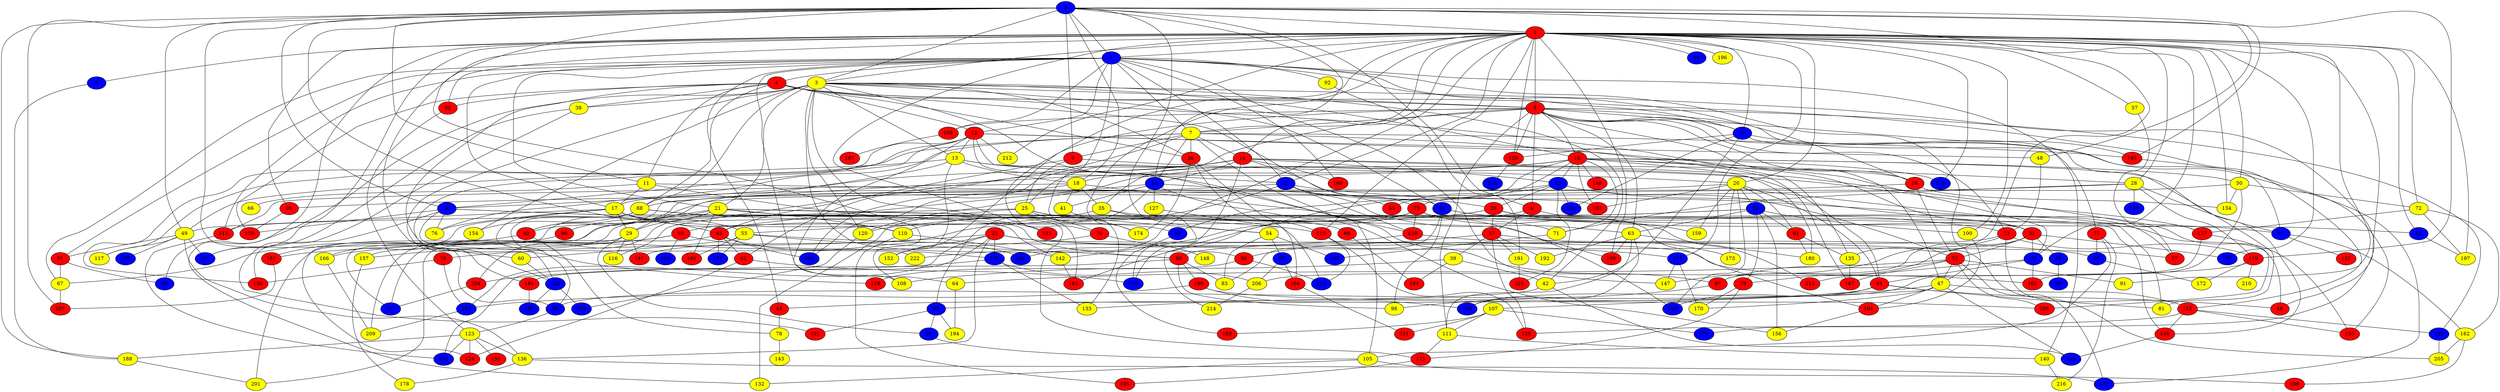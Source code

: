 graph {
0 [style = filled fillcolor = blue];
1 [style = filled fillcolor = red];
2 [style = filled fillcolor = blue];
3 [style = filled fillcolor = yellow];
4 [style = filled fillcolor = red];
5 [style = filled fillcolor = red];
6 [style = filled fillcolor = red];
7 [style = filled fillcolor = yellow];
8 [style = filled fillcolor = blue];
9 [style = filled fillcolor = red];
10 [style = filled fillcolor = red];
11 [style = filled fillcolor = yellow];
12 [style = filled fillcolor = red];
13 [style = filled fillcolor = yellow];
14 [style = filled fillcolor = red];
15 [style = filled fillcolor = blue];
16 [style = filled fillcolor = blue];
17 [style = filled fillcolor = yellow];
18 [style = filled fillcolor = yellow];
19 [style = filled fillcolor = blue];
20 [style = filled fillcolor = yellow];
21 [style = filled fillcolor = yellow];
22 [style = filled fillcolor = blue];
23 [style = filled fillcolor = red];
24 [style = filled fillcolor = red];
25 [style = filled fillcolor = yellow];
26 [style = filled fillcolor = red];
27 [style = filled fillcolor = red];
28 [style = filled fillcolor = yellow];
29 [style = filled fillcolor = yellow];
30 [style = filled fillcolor = blue];
31 [style = filled fillcolor = red];
32 [style = filled fillcolor = red];
33 [style = filled fillcolor = blue];
34 [style = filled fillcolor = blue];
35 [style = filled fillcolor = yellow];
36 [style = filled fillcolor = red];
37 [style = filled fillcolor = red];
38 [style = filled fillcolor = yellow];
39 [style = filled fillcolor = yellow];
40 [style = filled fillcolor = red];
41 [style = filled fillcolor = yellow];
42 [style = filled fillcolor = yellow];
43 [style = filled fillcolor = red];
44 [style = filled fillcolor = red];
45 [style = filled fillcolor = red];
46 [style = filled fillcolor = red];
47 [style = filled fillcolor = yellow];
48 [style = filled fillcolor = yellow];
49 [style = filled fillcolor = yellow];
50 [style = filled fillcolor = yellow];
51 [style = filled fillcolor = red];
52 [style = filled fillcolor = red];
53 [style = filled fillcolor = red];
54 [style = filled fillcolor = yellow];
55 [style = filled fillcolor = yellow];
56 [style = filled fillcolor = red];
57 [style = filled fillcolor = yellow];
58 [style = filled fillcolor = blue];
59 [style = filled fillcolor = blue];
60 [style = filled fillcolor = yellow];
61 [style = filled fillcolor = red];
62 [style = filled fillcolor = red];
63 [style = filled fillcolor = yellow];
64 [style = filled fillcolor = yellow];
65 [style = filled fillcolor = blue];
66 [style = filled fillcolor = yellow];
67 [style = filled fillcolor = yellow];
68 [style = filled fillcolor = blue];
69 [style = filled fillcolor = red];
70 [style = filled fillcolor = red];
71 [style = filled fillcolor = yellow];
72 [style = filled fillcolor = yellow];
73 [style = filled fillcolor = red];
74 [style = filled fillcolor = red];
75 [style = filled fillcolor = red];
76 [style = filled fillcolor = yellow];
77 [style = filled fillcolor = red];
78 [style = filled fillcolor = yellow];
79 [style = filled fillcolor = red];
80 [style = filled fillcolor = red];
81 [style = filled fillcolor = yellow];
82 [style = filled fillcolor = blue];
83 [style = filled fillcolor = yellow];
84 [style = filled fillcolor = blue];
85 [style = filled fillcolor = blue];
86 [style = filled fillcolor = blue];
87 [style = filled fillcolor = blue];
88 [style = filled fillcolor = yellow];
89 [style = filled fillcolor = blue];
90 [style = filled fillcolor = red];
91 [style = filled fillcolor = yellow];
92 [style = filled fillcolor = yellow];
93 [style = filled fillcolor = red];
94 [style = filled fillcolor = blue];
95 [style = filled fillcolor = red];
96 [style = filled fillcolor = blue];
97 [style = filled fillcolor = red];
98 [style = filled fillcolor = yellow];
99 [style = filled fillcolor = blue];
100 [style = filled fillcolor = yellow];
101 [style = filled fillcolor = red];
102 [style = filled fillcolor = red];
103 [style = filled fillcolor = red];
104 [style = filled fillcolor = red];
105 [style = filled fillcolor = yellow];
106 [style = filled fillcolor = red];
107 [style = filled fillcolor = yellow];
108 [style = filled fillcolor = yellow];
109 [style = filled fillcolor = red];
110 [style = filled fillcolor = yellow];
111 [style = filled fillcolor = yellow];
112 [style = filled fillcolor = red];
113 [style = filled fillcolor = red];
114 [style = filled fillcolor = blue];
115 [style = filled fillcolor = red];
116 [style = filled fillcolor = yellow];
117 [style = filled fillcolor = yellow];
118 [style = filled fillcolor = red];
119 [style = filled fillcolor = red];
120 [style = filled fillcolor = yellow];
121 [style = filled fillcolor = red];
122 [style = filled fillcolor = blue];
123 [style = filled fillcolor = yellow];
124 [style = filled fillcolor = red];
125 [style = filled fillcolor = red];
126 [style = filled fillcolor = blue];
127 [style = filled fillcolor = yellow];
128 [style = filled fillcolor = blue];
129 [style = filled fillcolor = red];
130 [style = filled fillcolor = blue];
131 [style = filled fillcolor = blue];
132 [style = filled fillcolor = yellow];
133 [style = filled fillcolor = yellow];
134 [style = filled fillcolor = yellow];
135 [style = filled fillcolor = yellow];
136 [style = filled fillcolor = yellow];
137 [style = filled fillcolor = red];
138 [style = filled fillcolor = blue];
139 [style = filled fillcolor = red];
140 [style = filled fillcolor = yellow];
141 [style = filled fillcolor = red];
142 [style = filled fillcolor = yellow];
143 [style = filled fillcolor = yellow];
144 [style = filled fillcolor = red];
145 [style = filled fillcolor = red];
146 [style = filled fillcolor = red];
147 [style = filled fillcolor = yellow];
148 [style = filled fillcolor = yellow];
149 [style = filled fillcolor = blue];
150 [style = filled fillcolor = red];
151 [style = filled fillcolor = red];
152 [style = filled fillcolor = yellow];
153 [style = filled fillcolor = red];
154 [style = filled fillcolor = yellow];
155 [style = filled fillcolor = red];
156 [style = filled fillcolor = yellow];
157 [style = filled fillcolor = yellow];
158 [style = filled fillcolor = red];
159 [style = filled fillcolor = yellow];
160 [style = filled fillcolor = red];
161 [style = filled fillcolor = red];
162 [style = filled fillcolor = yellow];
163 [style = filled fillcolor = red];
164 [style = filled fillcolor = red];
165 [style = filled fillcolor = blue];
166 [style = filled fillcolor = yellow];
167 [style = filled fillcolor = red];
168 [style = filled fillcolor = blue];
169 [style = filled fillcolor = red];
170 [style = filled fillcolor = yellow];
171 [style = filled fillcolor = blue];
172 [style = filled fillcolor = yellow];
173 [style = filled fillcolor = yellow];
174 [style = filled fillcolor = yellow];
175 [style = filled fillcolor = red];
176 [style = filled fillcolor = blue];
177 [style = filled fillcolor = blue];
178 [style = filled fillcolor = yellow];
179 [style = filled fillcolor = blue];
180 [style = filled fillcolor = yellow];
181 [style = filled fillcolor = blue];
182 [style = filled fillcolor = blue];
183 [style = filled fillcolor = red];
184 [style = filled fillcolor = red];
185 [style = filled fillcolor = red];
186 [style = filled fillcolor = red];
187 [style = filled fillcolor = blue];
188 [style = filled fillcolor = yellow];
189 [style = filled fillcolor = blue];
190 [style = filled fillcolor = red];
191 [style = filled fillcolor = yellow];
192 [style = filled fillcolor = yellow];
193 [style = filled fillcolor = red];
194 [style = filled fillcolor = yellow];
195 [style = filled fillcolor = red];
196 [style = filled fillcolor = yellow];
197 [style = filled fillcolor = yellow];
198 [style = filled fillcolor = blue];
199 [style = filled fillcolor = blue];
200 [style = filled fillcolor = blue];
201 [style = filled fillcolor = yellow];
202 [style = filled fillcolor = blue];
203 [style = filled fillcolor = blue];
204 [style = filled fillcolor = red];
205 [style = filled fillcolor = yellow];
206 [style = filled fillcolor = yellow];
207 [style = filled fillcolor = red];
208 [style = filled fillcolor = red];
209 [style = filled fillcolor = yellow];
210 [style = filled fillcolor = yellow];
211 [style = filled fillcolor = red];
212 [style = filled fillcolor = yellow];
213 [style = filled fillcolor = red];
214 [style = filled fillcolor = yellow];
215 [style = filled fillcolor = blue];
216 [style = filled fillcolor = yellow];
217 [style = filled fillcolor = blue];
218 [style = filled fillcolor = blue];
219 [style = filled fillcolor = blue];
220 [style = filled fillcolor = blue];
221 [style = filled fillcolor = red];
222 [style = filled fillcolor = yellow];
0 -- 6;
0 -- 3;
0 -- 2;
0 -- 1;
3 -- 10;
0 -- 9;
0 -- 11;
0 -- 16;
0 -- 18;
0 -- 30;
0 -- 48;
0 -- 49;
0 -- 54;
0 -- 55;
0 -- 96;
0 -- 108;
0 -- 119;
0 -- 135;
0 -- 145;
0 -- 188;
0 -- 207;
1 -- 2;
1 -- 3;
1 -- 5;
1 -- 7;
1 -- 8;
1 -- 14;
1 -- 19;
1 -- 20;
1 -- 22;
1 -- 28;
1 -- 33;
1 -- 46;
1 -- 50;
1 -- 52;
1 -- 57;
1 -- 60;
1 -- 70;
1 -- 72;
1 -- 82;
1 -- 91;
1 -- 94;
1 -- 95;
1 -- 100;
1 -- 109;
1 -- 114;
1 -- 115;
1 -- 129;
1 -- 132;
1 -- 134;
1 -- 151;
1 -- 168;
1 -- 174;
1 -- 176;
1 -- 181;
1 -- 187;
1 -- 196;
1 -- 197;
1 -- 212;
2 -- 4;
2 -- 7;
2 -- 12;
2 -- 17;
2 -- 19;
2 -- 21;
2 -- 22;
2 -- 24;
2 -- 45;
2 -- 47;
2 -- 51;
2 -- 64;
2 -- 67;
2 -- 92;
2 -- 106;
2 -- 113;
2 -- 133;
2 -- 140;
2 -- 147;
2 -- 160;
3 -- 5;
3 -- 13;
3 -- 21;
3 -- 36;
3 -- 38;
3 -- 42;
3 -- 56;
3 -- 58;
3 -- 59;
3 -- 88;
3 -- 97;
3 -- 120;
3 -- 154;
3 -- 163;
3 -- 171;
3 -- 184;
4 -- 5;
4 -- 11;
4 -- 12;
4 -- 36;
4 -- 38;
4 -- 52;
4 -- 75;
4 -- 88;
4 -- 112;
4 -- 118;
4 -- 135;
4 -- 158;
5 -- 6;
5 -- 7;
5 -- 10;
5 -- 19;
5 -- 24;
5 -- 35;
5 -- 47;
5 -- 63;
5 -- 73;
5 -- 77;
5 -- 87;
5 -- 106;
5 -- 111;
5 -- 129;
5 -- 145;
5 -- 152;
5 -- 182;
6 -- 37;
6 -- 81;
6 -- 163;
7 -- 9;
7 -- 14;
7 -- 16;
7 -- 36;
7 -- 62;
7 -- 76;
7 -- 105;
7 -- 117;
7 -- 145;
7 -- 167;
8 -- 188;
9 -- 20;
9 -- 25;
9 -- 43;
10 -- 15;
10 -- 18;
10 -- 28;
10 -- 31;
10 -- 40;
10 -- 50;
10 -- 71;
10 -- 89;
10 -- 103;
10 -- 120;
10 -- 144;
10 -- 146;
10 -- 176;
10 -- 180;
10 -- 214;
11 -- 17;
11 -- 66;
11 -- 103;
11 -- 175;
12 -- 13;
12 -- 22;
12 -- 30;
12 -- 33;
12 -- 48;
12 -- 108;
12 -- 122;
12 -- 139;
12 -- 150;
12 -- 212;
13 -- 18;
13 -- 24;
13 -- 29;
13 -- 49;
13 -- 137;
13 -- 152;
14 -- 15;
14 -- 16;
14 -- 25;
14 -- 26;
14 -- 27;
14 -- 30;
14 -- 44;
14 -- 116;
14 -- 160;
14 -- 179;
14 -- 200;
15 -- 17;
15 -- 26;
15 -- 27;
15 -- 32;
15 -- 53;
15 -- 126;
15 -- 221;
16 -- 41;
16 -- 43;
16 -- 58;
16 -- 65;
16 -- 127;
16 -- 156;
17 -- 29;
17 -- 43;
17 -- 49;
17 -- 76;
17 -- 89;
17 -- 110;
17 -- 166;
18 -- 35;
18 -- 41;
18 -- 113;
18 -- 189;
18 -- 200;
19 -- 42;
19 -- 81;
19 -- 126;
19 -- 129;
19 -- 177;
20 -- 34;
20 -- 40;
20 -- 44;
20 -- 61;
20 -- 103;
20 -- 153;
20 -- 159;
20 -- 173;
20 -- 189;
21 -- 29;
21 -- 31;
21 -- 90;
21 -- 109;
21 -- 110;
21 -- 124;
21 -- 151;
21 -- 169;
21 -- 204;
22 -- 46;
22 -- 53;
22 -- 63;
22 -- 88;
22 -- 110;
22 -- 139;
23 -- 27;
23 -- 74;
23 -- 85;
23 -- 102;
23 -- 130;
23 -- 136;
23 -- 152;
23 -- 202;
23 -- 203;
24 -- 32;
24 -- 134;
24 -- 217;
25 -- 54;
25 -- 69;
25 -- 70;
25 -- 132;
25 -- 201;
26 -- 31;
26 -- 37;
26 -- 120;
26 -- 141;
26 -- 159;
28 -- 71;
28 -- 87;
28 -- 95;
28 -- 119;
28 -- 220;
29 -- 99;
29 -- 116;
29 -- 141;
29 -- 209;
29 -- 217;
30 -- 76;
30 -- 80;
30 -- 142;
30 -- 150;
30 -- 158;
30 -- 222;
31 -- 32;
31 -- 33;
31 -- 79;
31 -- 84;
31 -- 97;
31 -- 187;
32 -- 47;
32 -- 64;
32 -- 91;
32 -- 97;
32 -- 167;
32 -- 177;
32 -- 208;
33 -- 44;
33 -- 102;
33 -- 213;
34 -- 40;
34 -- 61;
34 -- 63;
34 -- 79;
34 -- 100;
34 -- 113;
34 -- 156;
35 -- 55;
35 -- 71;
35 -- 179;
36 -- 115;
36 -- 164;
36 -- 174;
37 -- 39;
37 -- 56;
37 -- 125;
37 -- 173;
37 -- 191;
37 -- 192;
38 -- 101;
38 -- 181;
39 -- 42;
39 -- 108;
39 -- 193;
40 -- 67;
40 -- 78;
41 -- 174;
42 -- 65;
42 -- 149;
43 -- 62;
43 -- 131;
43 -- 168;
43 -- 200;
43 -- 201;
44 -- 45;
44 -- 46;
44 -- 81;
44 -- 96;
44 -- 189;
45 -- 78;
47 -- 104;
47 -- 107;
47 -- 112;
47 -- 133;
47 -- 149;
47 -- 170;
48 -- 73;
49 -- 51;
49 -- 117;
49 -- 136;
49 -- 181;
49 -- 199;
50 -- 72;
50 -- 75;
50 -- 102;
50 -- 134;
51 -- 59;
51 -- 67;
52 -- 123;
54 -- 68;
54 -- 83;
54 -- 165;
55 -- 60;
55 -- 80;
55 -- 114;
55 -- 131;
55 -- 169;
56 -- 118;
56 -- 215;
57 -- 137;
58 -- 73;
58 -- 83;
58 -- 87;
58 -- 98;
60 -- 122;
61 -- 135;
61 -- 180;
62 -- 124;
62 -- 179;
63 -- 109;
63 -- 111;
63 -- 180;
63 -- 192;
63 -- 218;
64 -- 194;
65 -- 99;
65 -- 101;
65 -- 194;
67 -- 207;
68 -- 164;
68 -- 206;
69 -- 193;
70 -- 148;
70 -- 161;
71 -- 165;
72 -- 137;
72 -- 162;
72 -- 197;
73 -- 80;
73 -- 112;
73 -- 119;
73 -- 147;
74 -- 150;
74 -- 203;
75 -- 82;
75 -- 93;
75 -- 104;
75 -- 139;
75 -- 142;
75 -- 157;
75 -- 213;
77 -- 85;
77 -- 105;
77 -- 216;
78 -- 143;
79 -- 170;
79 -- 175;
80 -- 83;
80 -- 98;
80 -- 184;
80 -- 190;
82 -- 197;
84 -- 86;
85 -- 172;
87 -- 121;
87 -- 162;
88 -- 96;
88 -- 115;
88 -- 122;
88 -- 144;
88 -- 154;
89 -- 183;
90 -- 161;
92 -- 191;
93 -- 128;
93 -- 130;
93 -- 157;
93 -- 166;
95 -- 158;
96 -- 123;
97 -- 98;
99 -- 105;
100 -- 104;
104 -- 156;
105 -- 132;
105 -- 186;
106 -- 185;
107 -- 111;
107 -- 171;
107 -- 183;
107 -- 211;
110 -- 142;
110 -- 195;
111 -- 140;
111 -- 175;
112 -- 125;
112 -- 144;
112 -- 153;
112 -- 182;
113 -- 202;
114 -- 147;
114 -- 170;
115 -- 125;
115 -- 215;
119 -- 172;
119 -- 206;
119 -- 210;
120 -- 219;
122 -- 198;
122 -- 219;
123 -- 124;
123 -- 136;
123 -- 155;
123 -- 188;
123 -- 202;
127 -- 215;
129 -- 138;
130 -- 133;
130 -- 204;
130 -- 206;
135 -- 167;
136 -- 177;
136 -- 178;
137 -- 208;
137 -- 218;
139 -- 205;
139 -- 222;
140 -- 216;
142 -- 163;
144 -- 149;
145 -- 153;
157 -- 178;
161 -- 207;
162 -- 186;
162 -- 205;
164 -- 211;
166 -- 209;
175 -- 195;
182 -- 205;
184 -- 198;
188 -- 201;
190 -- 203;
190 -- 208;
190 -- 218;
191 -- 221;
203 -- 209;
204 -- 217;
206 -- 214;
}
